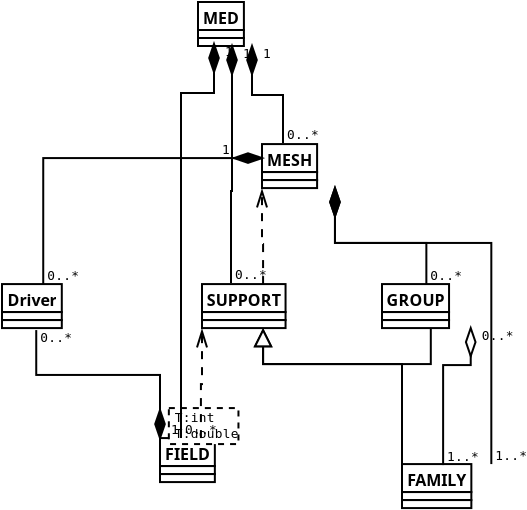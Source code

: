 <?xml version="1.0"?>
<diagram xmlns:dia="http://www.lysator.liu.se/~alla/dia/">
  <diagramdata>
    <attribute name="background">
      <color val="#ffffff"/>
    </attribute>
    <attribute name="paper">
      <composite type="paper">
        <attribute name="name">
          <string>#A4#</string>
        </attribute>
        <attribute name="tmargin">
          <real val="2.82"/>
        </attribute>
        <attribute name="bmargin">
          <real val="2.82"/>
        </attribute>
        <attribute name="lmargin">
          <real val="2.82"/>
        </attribute>
        <attribute name="rmargin">
          <real val="2.82"/>
        </attribute>
        <attribute name="is_portrait">
          <boolean val="false"/>
        </attribute>
        <attribute name="scaling">
          <real val="1"/>
        </attribute>
        <attribute name="fitto">
          <boolean val="false"/>
        </attribute>
      </composite>
    </attribute>
  </diagramdata>
  <layer name="Background" visible="true">
    <object type="UML - Class" version="0" id="O0">
      <attribute name="obj_pos">
        <point val="14,4"/>
      </attribute>
      <attribute name="obj_bb">
        <rectangle val="13.95,3.95;17.698,6.25"/>
      </attribute>
      <attribute name="elem_corner">
        <point val="14,4"/>
      </attribute>
      <attribute name="elem_width">
        <real val="3.648"/>
      </attribute>
      <attribute name="elem_height">
        <real val="2.2"/>
      </attribute>
      <attribute name="name">
        <string>#MESH#</string>
      </attribute>
      <attribute name="stereotype">
        <string/>
      </attribute>
      <attribute name="abstract">
        <boolean val="false"/>
      </attribute>
      <attribute name="suppress_attributes">
        <boolean val="false"/>
      </attribute>
      <attribute name="suppress_operations">
        <boolean val="false"/>
      </attribute>
      <attribute name="visible_attributes">
        <boolean val="true"/>
      </attribute>
      <attribute name="visible_operations">
        <boolean val="true"/>
      </attribute>
      <attribute name="attributes"/>
      <attribute name="operations"/>
      <attribute name="template">
        <boolean val="false"/>
      </attribute>
      <attribute name="templates"/>
    </object>
    <object type="UML - Class" version="0" id="O1">
      <attribute name="obj_pos">
        <point val="11,11"/>
      </attribute>
      <attribute name="obj_bb">
        <rectangle val="10.95,10.95;16.668,13.25"/>
      </attribute>
      <attribute name="elem_corner">
        <point val="11,11"/>
      </attribute>
      <attribute name="elem_width">
        <real val="5.618"/>
      </attribute>
      <attribute name="elem_height">
        <real val="2.2"/>
      </attribute>
      <attribute name="name">
        <string>#SUPPORT#</string>
      </attribute>
      <attribute name="stereotype">
        <string/>
      </attribute>
      <attribute name="abstract">
        <boolean val="false"/>
      </attribute>
      <attribute name="suppress_attributes">
        <boolean val="false"/>
      </attribute>
      <attribute name="suppress_operations">
        <boolean val="false"/>
      </attribute>
      <attribute name="visible_attributes">
        <boolean val="true"/>
      </attribute>
      <attribute name="visible_operations">
        <boolean val="true"/>
      </attribute>
      <attribute name="attributes"/>
      <attribute name="operations"/>
      <attribute name="template">
        <boolean val="false"/>
      </attribute>
      <attribute name="templates"/>
    </object>
    <object type="UML - Class" version="0" id="O2">
      <attribute name="obj_pos">
        <point val="8.9,18.7"/>
      </attribute>
      <attribute name="obj_bb">
        <rectangle val="8.85,17.15;14.807,20.95"/>
      </attribute>
      <attribute name="elem_corner">
        <point val="8.9,18.7"/>
      </attribute>
      <attribute name="elem_width">
        <real val="3.679"/>
      </attribute>
      <attribute name="elem_height">
        <real val="2.2"/>
      </attribute>
      <attribute name="name">
        <string>#FIELD#</string>
      </attribute>
      <attribute name="stereotype">
        <string/>
      </attribute>
      <attribute name="abstract">
        <boolean val="false"/>
      </attribute>
      <attribute name="suppress_attributes">
        <boolean val="false"/>
      </attribute>
      <attribute name="suppress_operations">
        <boolean val="false"/>
      </attribute>
      <attribute name="visible_attributes">
        <boolean val="true"/>
      </attribute>
      <attribute name="visible_operations">
        <boolean val="true"/>
      </attribute>
      <attribute name="attributes"/>
      <attribute name="operations"/>
      <attribute name="template">
        <boolean val="true"/>
      </attribute>
      <attribute name="templates">
        <composite type="umlformalparameter">
          <attribute name="name">
            <string>#T#</string>
          </attribute>
          <attribute name="type">
            <string>#int#</string>
          </attribute>
        </composite>
        <composite type="umlformalparameter">
          <attribute name="name">
            <string>#T#</string>
          </attribute>
          <attribute name="type">
            <string>#double#</string>
          </attribute>
        </composite>
      </attribute>
    </object>
    <object type="UML - Class" version="0" id="O3">
      <attribute name="obj_pos">
        <point val="21,20"/>
      </attribute>
      <attribute name="obj_bb">
        <rectangle val="20.95,19.95;25.516,22.25"/>
      </attribute>
      <attribute name="elem_corner">
        <point val="21,20"/>
      </attribute>
      <attribute name="elem_width">
        <real val="4.466"/>
      </attribute>
      <attribute name="elem_height">
        <real val="2.2"/>
      </attribute>
      <attribute name="name">
        <string>#FAMILY#</string>
      </attribute>
      <attribute name="stereotype">
        <string/>
      </attribute>
      <attribute name="abstract">
        <boolean val="false"/>
      </attribute>
      <attribute name="suppress_attributes">
        <boolean val="false"/>
      </attribute>
      <attribute name="suppress_operations">
        <boolean val="false"/>
      </attribute>
      <attribute name="visible_attributes">
        <boolean val="true"/>
      </attribute>
      <attribute name="visible_operations">
        <boolean val="true"/>
      </attribute>
      <attribute name="attributes"/>
      <attribute name="operations"/>
      <attribute name="template">
        <boolean val="false"/>
      </attribute>
      <attribute name="templates"/>
    </object>
    <object type="UML - Class" version="0" id="O4">
      <attribute name="obj_pos">
        <point val="20,11"/>
      </attribute>
      <attribute name="obj_bb">
        <rectangle val="19.95,10.95;24.486,13.25"/>
      </attribute>
      <attribute name="elem_corner">
        <point val="20,11"/>
      </attribute>
      <attribute name="elem_width">
        <real val="4.436"/>
      </attribute>
      <attribute name="elem_height">
        <real val="2.2"/>
      </attribute>
      <attribute name="name">
        <string>#GROUP#</string>
      </attribute>
      <attribute name="stereotype">
        <string/>
      </attribute>
      <attribute name="abstract">
        <boolean val="false"/>
      </attribute>
      <attribute name="suppress_attributes">
        <boolean val="false"/>
      </attribute>
      <attribute name="suppress_operations">
        <boolean val="false"/>
      </attribute>
      <attribute name="visible_attributes">
        <boolean val="true"/>
      </attribute>
      <attribute name="visible_operations">
        <boolean val="true"/>
      </attribute>
      <attribute name="attributes"/>
      <attribute name="operations"/>
      <attribute name="template">
        <boolean val="false"/>
      </attribute>
      <attribute name="templates"/>
    </object>
    <object type="UML - Generalization" version="0" id="O5">
      <attribute name="obj_pos">
        <point val="14.054,13.2"/>
      </attribute>
      <attribute name="obj_bb">
        <rectangle val="13.204,12.35;21.85,20.85"/>
      </attribute>
      <attribute name="orth_points">
        <point val="14.054,13.2"/>
        <point val="14.054,15"/>
        <point val="21,15"/>
        <point val="21,20"/>
      </attribute>
      <attribute name="orth_orient">
        <enum val="1"/>
        <enum val="0"/>
        <enum val="1"/>
      </attribute>
      <attribute name="name">
        <string/>
      </attribute>
      <attribute name="stereotype">
        <string/>
      </attribute>
      <connections>
        <connection handle="0" to="O1" connection="6"/>
        <connection handle="1" to="O3" connection="0"/>
      </connections>
    </object>
    <object type="UML - Generalization" version="0" id="O6">
      <attribute name="obj_pos">
        <point val="14.054,13.2"/>
      </attribute>
      <attribute name="obj_bb">
        <rectangle val="13.204,12.35;23.29,15.85"/>
      </attribute>
      <attribute name="orth_points">
        <point val="14.054,13.2"/>
        <point val="14.054,15"/>
        <point val="22.44,15"/>
        <point val="22.44,13.2"/>
      </attribute>
      <attribute name="orth_orient">
        <enum val="1"/>
        <enum val="0"/>
        <enum val="1"/>
      </attribute>
      <attribute name="name">
        <string/>
      </attribute>
      <attribute name="stereotype">
        <string/>
      </attribute>
      <connections>
        <connection handle="0" to="O1" connection="6"/>
        <connection handle="1" to="O4" connection="6"/>
      </connections>
    </object>
    <object type="UML - Association" version="0" id="O7">
      <attribute name="obj_pos">
        <point val="24.436,13.2"/>
      </attribute>
      <attribute name="obj_bb">
        <rectangle val="21.606,11.75;26.575,21.5"/>
      </attribute>
      <attribute name="orth_points">
        <point val="24.436,13.2"/>
        <point val="24.436,15.05"/>
        <point val="23.056,15.05"/>
        <point val="23.056,20.05"/>
      </attribute>
      <attribute name="orth_orient">
        <enum val="1"/>
        <enum val="0"/>
        <enum val="1"/>
      </attribute>
      <attribute name="name">
        <string/>
      </attribute>
      <attribute name="direction">
        <enum val="0"/>
      </attribute>
      <attribute name="ends">
        <composite>
          <attribute name="role">
            <string/>
          </attribute>
          <attribute name="multiplicity">
            <string>#0..*#</string>
          </attribute>
          <attribute name="arrow">
            <boolean val="false"/>
          </attribute>
          <attribute name="aggregate">
            <enum val="1"/>
          </attribute>
        </composite>
        <composite>
          <attribute name="role">
            <string/>
          </attribute>
          <attribute name="multiplicity">
            <string>#1..*#</string>
          </attribute>
          <attribute name="arrow">
            <boolean val="false"/>
          </attribute>
          <attribute name="aggregate">
            <enum val="0"/>
          </attribute>
        </composite>
      </attribute>
      <connections>
        <connection handle="0" to="O4" connection="7"/>
      </connections>
    </object>
    <object type="UML - Class" version="0" id="O8">
      <attribute name="obj_pos">
        <point val="1,11"/>
      </attribute>
      <attribute name="obj_bb">
        <rectangle val="0.95,10.95;4.759,13.25"/>
      </attribute>
      <attribute name="elem_corner">
        <point val="1,11"/>
      </attribute>
      <attribute name="elem_width">
        <real val="3.709"/>
      </attribute>
      <attribute name="elem_height">
        <real val="2.2"/>
      </attribute>
      <attribute name="name">
        <string>#Driver#</string>
      </attribute>
      <attribute name="stereotype">
        <string/>
      </attribute>
      <attribute name="abstract">
        <boolean val="false"/>
      </attribute>
      <attribute name="suppress_attributes">
        <boolean val="false"/>
      </attribute>
      <attribute name="suppress_operations">
        <boolean val="false"/>
      </attribute>
      <attribute name="visible_attributes">
        <boolean val="true"/>
      </attribute>
      <attribute name="visible_operations">
        <boolean val="true"/>
      </attribute>
      <attribute name="attributes"/>
      <attribute name="operations"/>
      <attribute name="template">
        <boolean val="false"/>
      </attribute>
      <attribute name="templates"/>
    </object>
    <object type="UML - Association" version="0" id="O9">
      <attribute name="obj_pos">
        <point val="17.648,6.2"/>
      </attribute>
      <attribute name="obj_bb">
        <rectangle val="16.198,4.75;24.357,12.45"/>
      </attribute>
      <attribute name="orth_points">
        <point val="17.648,6.2"/>
        <point val="17.648,8.943"/>
        <point val="22.218,8.943"/>
        <point val="22.218,11"/>
      </attribute>
      <attribute name="orth_orient">
        <enum val="1"/>
        <enum val="0"/>
        <enum val="1"/>
      </attribute>
      <attribute name="name">
        <string/>
      </attribute>
      <attribute name="direction">
        <enum val="0"/>
      </attribute>
      <attribute name="ends">
        <composite>
          <attribute name="role">
            <string/>
          </attribute>
          <attribute name="multiplicity">
            <string/>
          </attribute>
          <attribute name="arrow">
            <boolean val="false"/>
          </attribute>
          <attribute name="aggregate">
            <enum val="2"/>
          </attribute>
        </composite>
        <composite>
          <attribute name="role">
            <string/>
          </attribute>
          <attribute name="multiplicity">
            <string>#0..*#</string>
          </attribute>
          <attribute name="arrow">
            <boolean val="false"/>
          </attribute>
          <attribute name="aggregate">
            <enum val="0"/>
          </attribute>
        </composite>
      </attribute>
      <connections>
        <connection handle="0" to="O0" connection="7"/>
        <connection handle="1" to="O4" connection="1"/>
      </connections>
    </object>
    <object type="UML - Dependency" version="0" id="O10">
      <attribute name="obj_pos">
        <point val="10.946,18.7"/>
      </attribute>
      <attribute name="obj_bb">
        <rectangle val="10.096,12.35;11.85,19.55"/>
      </attribute>
      <attribute name="orth_points">
        <point val="10.946,18.7"/>
        <point val="10.946,16"/>
        <point val="11,16"/>
        <point val="11,13.2"/>
      </attribute>
      <attribute name="orth_orient">
        <enum val="1"/>
        <enum val="0"/>
        <enum val="1"/>
      </attribute>
      <attribute name="draw_arrow">
        <boolean val="true"/>
      </attribute>
      <attribute name="name">
        <string/>
      </attribute>
      <attribute name="stereotype">
        <string/>
      </attribute>
      <connections>
        <connection handle="0" to="O2" connection="1"/>
        <connection handle="1" to="O1" connection="5"/>
      </connections>
    </object>
    <object type="UML - Dependency" version="0" id="O11">
      <attribute name="obj_pos">
        <point val="14.054,11"/>
      </attribute>
      <attribute name="obj_bb">
        <rectangle val="13.15,5.35;14.904,11.85"/>
      </attribute>
      <attribute name="orth_points">
        <point val="14.054,11"/>
        <point val="14.054,9"/>
        <point val="14,9"/>
        <point val="14,6.2"/>
      </attribute>
      <attribute name="orth_orient">
        <enum val="1"/>
        <enum val="0"/>
        <enum val="1"/>
      </attribute>
      <attribute name="draw_arrow">
        <boolean val="true"/>
      </attribute>
      <attribute name="name">
        <string/>
      </attribute>
      <attribute name="stereotype">
        <string/>
      </attribute>
      <connections>
        <connection handle="0" to="O1" connection="1"/>
        <connection handle="1" to="O0" connection="5"/>
      </connections>
    </object>
    <object type="UML - Association" version="0" id="O12">
      <attribute name="obj_pos">
        <point val="14,4.7"/>
      </attribute>
      <attribute name="obj_bb">
        <rectangle val="1.612,3.25;15.45,12.45"/>
      </attribute>
      <attribute name="orth_points">
        <point val="14,4.7"/>
        <point val="14,4.7"/>
        <point val="3.062,4.7"/>
        <point val="3.062,11"/>
      </attribute>
      <attribute name="orth_orient">
        <enum val="1"/>
        <enum val="0"/>
        <enum val="1"/>
      </attribute>
      <attribute name="name">
        <string/>
      </attribute>
      <attribute name="direction">
        <enum val="0"/>
      </attribute>
      <attribute name="ends">
        <composite>
          <attribute name="role">
            <string/>
          </attribute>
          <attribute name="multiplicity">
            <string>#1#</string>
          </attribute>
          <attribute name="arrow">
            <boolean val="false"/>
          </attribute>
          <attribute name="aggregate">
            <enum val="2"/>
          </attribute>
        </composite>
        <composite>
          <attribute name="role">
            <string/>
          </attribute>
          <attribute name="multiplicity">
            <string>#0..*#</string>
          </attribute>
          <attribute name="arrow">
            <boolean val="false"/>
          </attribute>
          <attribute name="aggregate">
            <enum val="0"/>
          </attribute>
        </composite>
      </attribute>
      <connections>
        <connection handle="0" to="O0" connection="3"/>
        <connection handle="1" to="O8" connection="1"/>
      </connections>
    </object>
    <object type="UML - Association" version="0" id="O13">
      <attribute name="obj_pos">
        <point val="8.9,18.7"/>
      </attribute>
      <attribute name="obj_bb">
        <rectangle val="1.262,11.85;10.35,20.3"/>
      </attribute>
      <attribute name="orth_points">
        <point val="8.9,18.7"/>
        <point val="8.9,15.543"/>
        <point val="2.712,15.543"/>
        <point val="2.712,13.3"/>
      </attribute>
      <attribute name="orth_orient">
        <enum val="1"/>
        <enum val="0"/>
        <enum val="1"/>
      </attribute>
      <attribute name="name">
        <string/>
      </attribute>
      <attribute name="direction">
        <enum val="0"/>
      </attribute>
      <attribute name="ends">
        <composite>
          <attribute name="role">
            <string/>
          </attribute>
          <attribute name="multiplicity">
            <string>#1#</string>
          </attribute>
          <attribute name="arrow">
            <boolean val="false"/>
          </attribute>
          <attribute name="aggregate">
            <enum val="2"/>
          </attribute>
        </composite>
        <composite>
          <attribute name="role">
            <string/>
          </attribute>
          <attribute name="multiplicity">
            <string>#0..*#</string>
          </attribute>
          <attribute name="arrow">
            <boolean val="false"/>
          </attribute>
          <attribute name="aggregate">
            <enum val="0"/>
          </attribute>
        </composite>
      </attribute>
      <connections>
        <connection handle="0" to="O2" connection="0"/>
      </connections>
    </object>
    <object type="UML - Association" version="0" id="O14">
      <attribute name="obj_pos">
        <point val="25.466,20"/>
      </attribute>
      <attribute name="obj_bb">
        <rectangle val="16.198,4.75;27.605,21.6"/>
      </attribute>
      <attribute name="orth_points">
        <point val="25.466,20"/>
        <point val="25.466,8.943"/>
        <point val="17.648,8.943"/>
        <point val="17.648,6.2"/>
      </attribute>
      <attribute name="orth_orient">
        <enum val="1"/>
        <enum val="0"/>
        <enum val="1"/>
      </attribute>
      <attribute name="name">
        <string/>
      </attribute>
      <attribute name="direction">
        <enum val="0"/>
      </attribute>
      <attribute name="ends">
        <composite>
          <attribute name="role">
            <string/>
          </attribute>
          <attribute name="multiplicity">
            <string>#1..*#</string>
          </attribute>
          <attribute name="arrow">
            <boolean val="false"/>
          </attribute>
          <attribute name="aggregate">
            <enum val="0"/>
          </attribute>
        </composite>
        <composite>
          <attribute name="role">
            <string/>
          </attribute>
          <attribute name="multiplicity">
            <string/>
          </attribute>
          <attribute name="arrow">
            <boolean val="false"/>
          </attribute>
          <attribute name="aggregate">
            <enum val="2"/>
          </attribute>
        </composite>
      </attribute>
      <connections>
        <connection handle="0" to="O3" connection="2"/>
        <connection handle="1" to="O0" connection="7"/>
      </connections>
    </object>
    <object type="UML - Class" version="0" id="O15">
      <attribute name="obj_pos">
        <point val="10.8,-3.104"/>
      </attribute>
      <attribute name="obj_bb">
        <rectangle val="10.75,-3.154;13.862,-0.854"/>
      </attribute>
      <attribute name="elem_corner">
        <point val="10.8,-3.104"/>
      </attribute>
      <attribute name="elem_width">
        <real val="3.012"/>
      </attribute>
      <attribute name="elem_height">
        <real val="2.2"/>
      </attribute>
      <attribute name="name">
        <string>#MED#</string>
      </attribute>
      <attribute name="stereotype">
        <string/>
      </attribute>
      <attribute name="abstract">
        <boolean val="false"/>
      </attribute>
      <attribute name="suppress_attributes">
        <boolean val="false"/>
      </attribute>
      <attribute name="suppress_operations">
        <boolean val="false"/>
      </attribute>
      <attribute name="visible_attributes">
        <boolean val="true"/>
      </attribute>
      <attribute name="visible_operations">
        <boolean val="true"/>
      </attribute>
      <attribute name="attributes"/>
      <attribute name="operations"/>
      <attribute name="template">
        <boolean val="false"/>
      </attribute>
      <attribute name="templates"/>
    </object>
    <object type="UML - Association" version="0" id="O16">
      <attribute name="obj_pos">
        <point val="15.05,3.946"/>
      </attribute>
      <attribute name="obj_bb">
        <rectangle val="12.05,-2.354;17.189,5.546"/>
      </attribute>
      <attribute name="orth_points">
        <point val="15.05,3.946"/>
        <point val="15.05,1.546"/>
        <point val="13.5,1.546"/>
        <point val="13.5,-0.904"/>
      </attribute>
      <attribute name="orth_orient">
        <enum val="1"/>
        <enum val="0"/>
        <enum val="1"/>
      </attribute>
      <attribute name="name">
        <string/>
      </attribute>
      <attribute name="direction">
        <enum val="0"/>
      </attribute>
      <attribute name="ends">
        <composite>
          <attribute name="role">
            <string/>
          </attribute>
          <attribute name="multiplicity">
            <string>#0..*#</string>
          </attribute>
          <attribute name="arrow">
            <boolean val="false"/>
          </attribute>
          <attribute name="aggregate">
            <enum val="0"/>
          </attribute>
        </composite>
        <composite>
          <attribute name="role">
            <string/>
          </attribute>
          <attribute name="multiplicity">
            <string>#1#</string>
          </attribute>
          <attribute name="arrow">
            <boolean val="false"/>
          </attribute>
          <attribute name="aggregate">
            <enum val="2"/>
          </attribute>
        </composite>
      </attribute>
    </object>
    <object type="UML - Association" version="0" id="O17">
      <attribute name="obj_pos">
        <point val="12.5,-0.904"/>
      </attribute>
      <attribute name="obj_bb">
        <rectangle val="11,-2.354;14.589,12.396"/>
      </attribute>
      <attribute name="orth_points">
        <point val="12.5,-0.904"/>
        <point val="12.5,6.346"/>
        <point val="12.45,6.346"/>
        <point val="12.45,10.947"/>
      </attribute>
      <attribute name="orth_orient">
        <enum val="1"/>
        <enum val="0"/>
        <enum val="1"/>
      </attribute>
      <attribute name="name">
        <string/>
      </attribute>
      <attribute name="direction">
        <enum val="0"/>
      </attribute>
      <attribute name="ends">
        <composite>
          <attribute name="role">
            <string/>
          </attribute>
          <attribute name="multiplicity">
            <string>#1#</string>
          </attribute>
          <attribute name="arrow">
            <boolean val="false"/>
          </attribute>
          <attribute name="aggregate">
            <enum val="2"/>
          </attribute>
        </composite>
        <composite>
          <attribute name="role">
            <string/>
          </attribute>
          <attribute name="multiplicity">
            <string>#0..*#</string>
          </attribute>
          <attribute name="arrow">
            <boolean val="false"/>
          </attribute>
          <attribute name="aggregate">
            <enum val="0"/>
          </attribute>
        </composite>
      </attribute>
      <connections>
        <connection handle="0" to="O15" connection="6"/>
      </connections>
    </object>
    <object type="UML - Association" version="0" id="O18">
      <attribute name="obj_pos">
        <point val="9.95,18.697"/>
      </attribute>
      <attribute name="obj_bb">
        <rectangle val="8.5,-2.454;13.05,20.297"/>
      </attribute>
      <attribute name="orth_points">
        <point val="9.95,18.697"/>
        <point val="9.95,1.446"/>
        <point val="11.6,1.446"/>
        <point val="11.6,-1.004"/>
      </attribute>
      <attribute name="orth_orient">
        <enum val="1"/>
        <enum val="0"/>
        <enum val="1"/>
      </attribute>
      <attribute name="name">
        <string/>
      </attribute>
      <attribute name="direction">
        <enum val="0"/>
      </attribute>
      <attribute name="ends">
        <composite>
          <attribute name="role">
            <string/>
          </attribute>
          <attribute name="multiplicity">
            <string>#0..*#</string>
          </attribute>
          <attribute name="arrow">
            <boolean val="false"/>
          </attribute>
          <attribute name="aggregate">
            <enum val="0"/>
          </attribute>
        </composite>
        <composite>
          <attribute name="role">
            <string/>
          </attribute>
          <attribute name="multiplicity">
            <string>#1#</string>
          </attribute>
          <attribute name="arrow">
            <boolean val="false"/>
          </attribute>
          <attribute name="aggregate">
            <enum val="2"/>
          </attribute>
        </composite>
      </attribute>
    </object>
  </layer>
</diagram>
